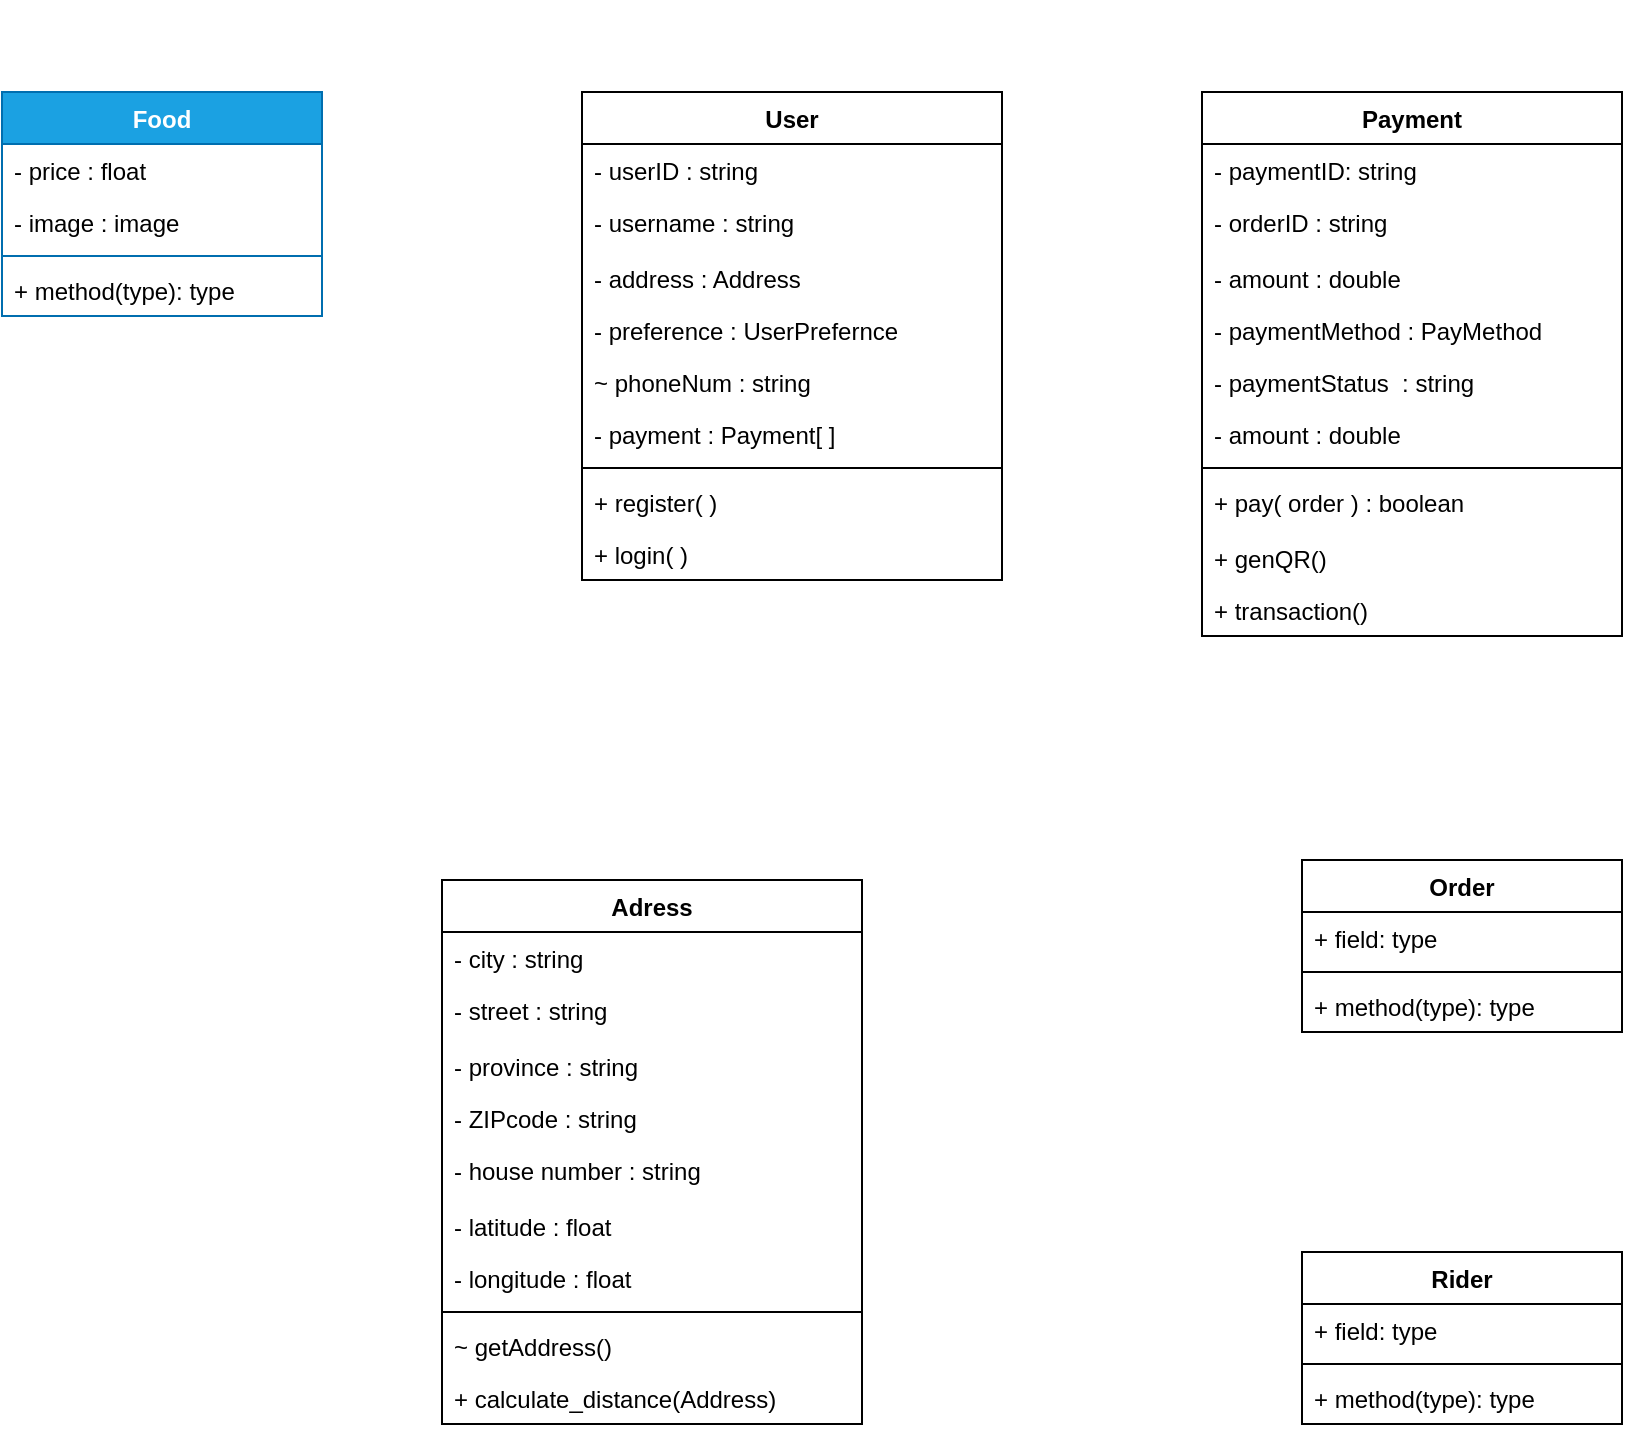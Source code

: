 <mxfile version="27.2.0">
  <diagram name="Page-1" id="9V9NyGJHSvx_J4O3z-Qf">
    <mxGraphModel dx="922" dy="858" grid="1" gridSize="10" guides="1" tooltips="1" connect="1" arrows="1" fold="1" page="1" pageScale="1" pageWidth="850" pageHeight="1100" math="0" shadow="0">
      <root>
        <mxCell id="0" />
        <mxCell id="1" parent="0" />
        <mxCell id="vaKcFGWtGVncHaMUVTSr-1" value="Food" style="swimlane;fontStyle=1;align=center;verticalAlign=top;childLayout=stackLayout;horizontal=1;startSize=26;horizontalStack=0;resizeParent=1;resizeParentMax=0;resizeLast=0;collapsible=1;marginBottom=0;whiteSpace=wrap;html=1;fillColor=#1ba1e2;fontColor=#ffffff;strokeColor=#006EAF;" vertex="1" parent="1">
          <mxGeometry x="70" y="96" width="160" height="112" as="geometry">
            <mxRectangle x="120" y="120" width="70" height="30" as="alternateBounds" />
          </mxGeometry>
        </mxCell>
        <mxCell id="vaKcFGWtGVncHaMUVTSr-8" value="&lt;div&gt;-&amp;nbsp;price : float&lt;/div&gt;" style="text;strokeColor=none;fillColor=none;align=left;verticalAlign=top;spacingLeft=4;spacingRight=4;overflow=hidden;rotatable=0;points=[[0,0.5],[1,0.5]];portConstraint=eastwest;whiteSpace=wrap;html=1;" vertex="1" parent="vaKcFGWtGVncHaMUVTSr-1">
          <mxGeometry y="26" width="160" height="26" as="geometry" />
        </mxCell>
        <mxCell id="vaKcFGWtGVncHaMUVTSr-14" value="- image : image" style="text;strokeColor=none;fillColor=none;align=left;verticalAlign=top;spacingLeft=4;spacingRight=4;overflow=hidden;rotatable=0;points=[[0,0.5],[1,0.5]];portConstraint=eastwest;whiteSpace=wrap;html=1;" vertex="1" parent="vaKcFGWtGVncHaMUVTSr-1">
          <mxGeometry y="52" width="160" height="26" as="geometry" />
        </mxCell>
        <mxCell id="vaKcFGWtGVncHaMUVTSr-3" value="" style="line;strokeWidth=1;fillColor=none;align=left;verticalAlign=middle;spacingTop=-1;spacingLeft=3;spacingRight=3;rotatable=0;labelPosition=right;points=[];portConstraint=eastwest;strokeColor=inherit;" vertex="1" parent="vaKcFGWtGVncHaMUVTSr-1">
          <mxGeometry y="78" width="160" height="8" as="geometry" />
        </mxCell>
        <mxCell id="vaKcFGWtGVncHaMUVTSr-4" value="+ method(type): type" style="text;strokeColor=none;fillColor=none;align=left;verticalAlign=top;spacingLeft=4;spacingRight=4;overflow=hidden;rotatable=0;points=[[0,0.5],[1,0.5]];portConstraint=eastwest;whiteSpace=wrap;html=1;" vertex="1" parent="vaKcFGWtGVncHaMUVTSr-1">
          <mxGeometry y="86" width="160" height="26" as="geometry" />
        </mxCell>
        <mxCell id="vaKcFGWtGVncHaMUVTSr-15" value="User" style="swimlane;fontStyle=1;align=center;verticalAlign=top;childLayout=stackLayout;horizontal=1;startSize=26;horizontalStack=0;resizeParent=1;resizeParentMax=0;resizeLast=0;collapsible=1;marginBottom=0;whiteSpace=wrap;html=1;" vertex="1" parent="1">
          <mxGeometry x="360" y="96" width="210" height="244" as="geometry" />
        </mxCell>
        <mxCell id="vaKcFGWtGVncHaMUVTSr-16" value="&lt;div&gt;- userID : string&lt;/div&gt;" style="text;strokeColor=none;fillColor=none;align=left;verticalAlign=top;spacingLeft=4;spacingRight=4;overflow=hidden;rotatable=0;points=[[0,0.5],[1,0.5]];portConstraint=eastwest;whiteSpace=wrap;html=1;" vertex="1" parent="vaKcFGWtGVncHaMUVTSr-15">
          <mxGeometry y="26" width="210" height="26" as="geometry" />
        </mxCell>
        <mxCell id="vaKcFGWtGVncHaMUVTSr-19" value="- username : string&lt;span style=&quot;white-space: pre;&quot;&gt;&#x9;&lt;/span&gt;" style="text;strokeColor=none;fillColor=none;align=left;verticalAlign=top;spacingLeft=4;spacingRight=4;overflow=hidden;rotatable=0;points=[[0,0.5],[1,0.5]];portConstraint=eastwest;whiteSpace=wrap;html=1;" vertex="1" parent="vaKcFGWtGVncHaMUVTSr-15">
          <mxGeometry y="52" width="210" height="28" as="geometry" />
        </mxCell>
        <mxCell id="vaKcFGWtGVncHaMUVTSr-21" value="&lt;div&gt;- address : Address&lt;/div&gt;&lt;div&gt;&lt;br&gt;&lt;/div&gt;" style="text;strokeColor=none;fillColor=none;align=left;verticalAlign=top;spacingLeft=4;spacingRight=4;overflow=hidden;rotatable=0;points=[[0,0.5],[1,0.5]];portConstraint=eastwest;whiteSpace=wrap;html=1;" vertex="1" parent="vaKcFGWtGVncHaMUVTSr-15">
          <mxGeometry y="80" width="210" height="26" as="geometry" />
        </mxCell>
        <mxCell id="vaKcFGWtGVncHaMUVTSr-23" value="&lt;div&gt;- preference : UserPrefernce&lt;/div&gt;" style="text;strokeColor=none;fillColor=none;align=left;verticalAlign=top;spacingLeft=4;spacingRight=4;overflow=hidden;rotatable=0;points=[[0,0.5],[1,0.5]];portConstraint=eastwest;whiteSpace=wrap;html=1;" vertex="1" parent="vaKcFGWtGVncHaMUVTSr-15">
          <mxGeometry y="106" width="210" height="26" as="geometry" />
        </mxCell>
        <mxCell id="vaKcFGWtGVncHaMUVTSr-43" value="&lt;div&gt;~ phoneNum : string&lt;/div&gt;" style="text;strokeColor=none;fillColor=none;align=left;verticalAlign=top;spacingLeft=4;spacingRight=4;overflow=hidden;rotatable=0;points=[[0,0.5],[1,0.5]];portConstraint=eastwest;whiteSpace=wrap;html=1;" vertex="1" parent="vaKcFGWtGVncHaMUVTSr-15">
          <mxGeometry y="132" width="210" height="26" as="geometry" />
        </mxCell>
        <mxCell id="vaKcFGWtGVncHaMUVTSr-47" value="- payment : Payment[ ]" style="text;strokeColor=none;fillColor=none;align=left;verticalAlign=top;spacingLeft=4;spacingRight=4;overflow=hidden;rotatable=0;points=[[0,0.5],[1,0.5]];portConstraint=eastwest;whiteSpace=wrap;html=1;" vertex="1" parent="vaKcFGWtGVncHaMUVTSr-15">
          <mxGeometry y="158" width="210" height="26" as="geometry" />
        </mxCell>
        <mxCell id="vaKcFGWtGVncHaMUVTSr-17" value="" style="line;strokeWidth=1;fillColor=none;align=left;verticalAlign=middle;spacingTop=-1;spacingLeft=3;spacingRight=3;rotatable=0;labelPosition=right;points=[];portConstraint=eastwest;strokeColor=inherit;" vertex="1" parent="vaKcFGWtGVncHaMUVTSr-15">
          <mxGeometry y="184" width="210" height="8" as="geometry" />
        </mxCell>
        <mxCell id="vaKcFGWtGVncHaMUVTSr-18" value="&lt;div&gt;+ register( )&lt;/div&gt;" style="text;strokeColor=none;fillColor=none;align=left;verticalAlign=top;spacingLeft=4;spacingRight=4;overflow=hidden;rotatable=0;points=[[0,0.5],[1,0.5]];portConstraint=eastwest;whiteSpace=wrap;html=1;" vertex="1" parent="vaKcFGWtGVncHaMUVTSr-15">
          <mxGeometry y="192" width="210" height="26" as="geometry" />
        </mxCell>
        <mxCell id="vaKcFGWtGVncHaMUVTSr-44" value="+ login( )" style="text;strokeColor=none;fillColor=none;align=left;verticalAlign=top;spacingLeft=4;spacingRight=4;overflow=hidden;rotatable=0;points=[[0,0.5],[1,0.5]];portConstraint=eastwest;whiteSpace=wrap;html=1;" vertex="1" parent="vaKcFGWtGVncHaMUVTSr-15">
          <mxGeometry y="218" width="210" height="26" as="geometry" />
        </mxCell>
        <mxCell id="vaKcFGWtGVncHaMUVTSr-31" value="Adress" style="swimlane;fontStyle=1;align=center;verticalAlign=top;childLayout=stackLayout;horizontal=1;startSize=26;horizontalStack=0;resizeParent=1;resizeParentMax=0;resizeLast=0;collapsible=1;marginBottom=0;whiteSpace=wrap;html=1;" vertex="1" parent="1">
          <mxGeometry x="290" y="490" width="210" height="272" as="geometry" />
        </mxCell>
        <mxCell id="vaKcFGWtGVncHaMUVTSr-32" value="&lt;div&gt;- city : string&lt;/div&gt;" style="text;strokeColor=none;fillColor=none;align=left;verticalAlign=top;spacingLeft=4;spacingRight=4;overflow=hidden;rotatable=0;points=[[0,0.5],[1,0.5]];portConstraint=eastwest;whiteSpace=wrap;html=1;" vertex="1" parent="vaKcFGWtGVncHaMUVTSr-31">
          <mxGeometry y="26" width="210" height="26" as="geometry" />
        </mxCell>
        <mxCell id="vaKcFGWtGVncHaMUVTSr-33" value="- street : string" style="text;strokeColor=none;fillColor=none;align=left;verticalAlign=top;spacingLeft=4;spacingRight=4;overflow=hidden;rotatable=0;points=[[0,0.5],[1,0.5]];portConstraint=eastwest;whiteSpace=wrap;html=1;" vertex="1" parent="vaKcFGWtGVncHaMUVTSr-31">
          <mxGeometry y="52" width="210" height="28" as="geometry" />
        </mxCell>
        <mxCell id="vaKcFGWtGVncHaMUVTSr-34" value="- province : string" style="text;strokeColor=none;fillColor=none;align=left;verticalAlign=top;spacingLeft=4;spacingRight=4;overflow=hidden;rotatable=0;points=[[0,0.5],[1,0.5]];portConstraint=eastwest;whiteSpace=wrap;html=1;" vertex="1" parent="vaKcFGWtGVncHaMUVTSr-31">
          <mxGeometry y="80" width="210" height="26" as="geometry" />
        </mxCell>
        <mxCell id="vaKcFGWtGVncHaMUVTSr-35" value="&lt;div&gt;- ZIPcode : string&lt;/div&gt;" style="text;strokeColor=none;fillColor=none;align=left;verticalAlign=top;spacingLeft=4;spacingRight=4;overflow=hidden;rotatable=0;points=[[0,0.5],[1,0.5]];portConstraint=eastwest;whiteSpace=wrap;html=1;" vertex="1" parent="vaKcFGWtGVncHaMUVTSr-31">
          <mxGeometry y="106" width="210" height="26" as="geometry" />
        </mxCell>
        <mxCell id="vaKcFGWtGVncHaMUVTSr-36" value="&lt;div&gt;- house number : string&lt;/div&gt;" style="text;strokeColor=none;fillColor=none;align=left;verticalAlign=top;spacingLeft=4;spacingRight=4;overflow=hidden;rotatable=0;points=[[0,0.5],[1,0.5]];portConstraint=eastwest;whiteSpace=wrap;html=1;" vertex="1" parent="vaKcFGWtGVncHaMUVTSr-31">
          <mxGeometry y="132" width="210" height="28" as="geometry" />
        </mxCell>
        <mxCell id="vaKcFGWtGVncHaMUVTSr-37" value="- latitude : float" style="text;strokeColor=none;fillColor=none;align=left;verticalAlign=top;spacingLeft=4;spacingRight=4;overflow=hidden;rotatable=0;points=[[0,0.5],[1,0.5]];portConstraint=eastwest;whiteSpace=wrap;html=1;" vertex="1" parent="vaKcFGWtGVncHaMUVTSr-31">
          <mxGeometry y="160" width="210" height="26" as="geometry" />
        </mxCell>
        <mxCell id="vaKcFGWtGVncHaMUVTSr-38" value="- longitude : float" style="text;strokeColor=none;fillColor=none;align=left;verticalAlign=top;spacingLeft=4;spacingRight=4;overflow=hidden;rotatable=0;points=[[0,0.5],[1,0.5]];portConstraint=eastwest;whiteSpace=wrap;html=1;" vertex="1" parent="vaKcFGWtGVncHaMUVTSr-31">
          <mxGeometry y="186" width="210" height="26" as="geometry" />
        </mxCell>
        <mxCell id="vaKcFGWtGVncHaMUVTSr-39" value="" style="line;strokeWidth=1;fillColor=none;align=left;verticalAlign=middle;spacingTop=-1;spacingLeft=3;spacingRight=3;rotatable=0;labelPosition=right;points=[];portConstraint=eastwest;strokeColor=inherit;" vertex="1" parent="vaKcFGWtGVncHaMUVTSr-31">
          <mxGeometry y="212" width="210" height="8" as="geometry" />
        </mxCell>
        <mxCell id="vaKcFGWtGVncHaMUVTSr-40" value="&lt;div&gt;~ getAddress()&lt;/div&gt;&lt;div&gt;&lt;br&gt;&lt;/div&gt;" style="text;strokeColor=none;fillColor=none;align=left;verticalAlign=top;spacingLeft=4;spacingRight=4;overflow=hidden;rotatable=0;points=[[0,0.5],[1,0.5]];portConstraint=eastwest;whiteSpace=wrap;html=1;" vertex="1" parent="vaKcFGWtGVncHaMUVTSr-31">
          <mxGeometry y="220" width="210" height="26" as="geometry" />
        </mxCell>
        <mxCell id="vaKcFGWtGVncHaMUVTSr-41" value="+ calculate_distance(Address)" style="text;strokeColor=none;fillColor=none;align=left;verticalAlign=top;spacingLeft=4;spacingRight=4;overflow=hidden;rotatable=0;points=[[0,0.5],[1,0.5]];portConstraint=eastwest;whiteSpace=wrap;html=1;" vertex="1" parent="vaKcFGWtGVncHaMUVTSr-31">
          <mxGeometry y="246" width="210" height="26" as="geometry" />
        </mxCell>
        <mxCell id="vaKcFGWtGVncHaMUVTSr-48" value="Payment" style="swimlane;fontStyle=1;align=center;verticalAlign=top;childLayout=stackLayout;horizontal=1;startSize=26;horizontalStack=0;resizeParent=1;resizeParentMax=0;resizeLast=0;collapsible=1;marginBottom=0;whiteSpace=wrap;html=1;" vertex="1" parent="1">
          <mxGeometry x="670" y="96" width="210" height="272" as="geometry" />
        </mxCell>
        <mxCell id="vaKcFGWtGVncHaMUVTSr-49" value="- paymentID: string" style="text;strokeColor=none;fillColor=none;align=left;verticalAlign=top;spacingLeft=4;spacingRight=4;overflow=hidden;rotatable=0;points=[[0,0.5],[1,0.5]];portConstraint=eastwest;whiteSpace=wrap;html=1;" vertex="1" parent="vaKcFGWtGVncHaMUVTSr-48">
          <mxGeometry y="26" width="210" height="26" as="geometry" />
        </mxCell>
        <mxCell id="vaKcFGWtGVncHaMUVTSr-50" value="- orderID : string" style="text;strokeColor=none;fillColor=none;align=left;verticalAlign=top;spacingLeft=4;spacingRight=4;overflow=hidden;rotatable=0;points=[[0,0.5],[1,0.5]];portConstraint=eastwest;whiteSpace=wrap;html=1;" vertex="1" parent="vaKcFGWtGVncHaMUVTSr-48">
          <mxGeometry y="52" width="210" height="28" as="geometry" />
        </mxCell>
        <mxCell id="vaKcFGWtGVncHaMUVTSr-53" value="- amount : double" style="text;strokeColor=none;fillColor=none;align=left;verticalAlign=top;spacingLeft=4;spacingRight=4;overflow=hidden;rotatable=0;points=[[0,0.5],[1,0.5]];portConstraint=eastwest;whiteSpace=wrap;html=1;" vertex="1" parent="vaKcFGWtGVncHaMUVTSr-48">
          <mxGeometry y="80" width="210" height="26" as="geometry" />
        </mxCell>
        <mxCell id="vaKcFGWtGVncHaMUVTSr-61" value="- paymentMethod : PayMethod" style="text;strokeColor=none;fillColor=none;align=left;verticalAlign=top;spacingLeft=4;spacingRight=4;overflow=hidden;rotatable=0;points=[[0,0.5],[1,0.5]];portConstraint=eastwest;whiteSpace=wrap;html=1;" vertex="1" parent="vaKcFGWtGVncHaMUVTSr-48">
          <mxGeometry y="106" width="210" height="26" as="geometry" />
        </mxCell>
        <mxCell id="vaKcFGWtGVncHaMUVTSr-62" value="- paymentStatus&amp;nbsp; : string" style="text;strokeColor=none;fillColor=none;align=left;verticalAlign=top;spacingLeft=4;spacingRight=4;overflow=hidden;rotatable=0;points=[[0,0.5],[1,0.5]];portConstraint=eastwest;whiteSpace=wrap;html=1;" vertex="1" parent="vaKcFGWtGVncHaMUVTSr-48">
          <mxGeometry y="132" width="210" height="26" as="geometry" />
        </mxCell>
        <mxCell id="vaKcFGWtGVncHaMUVTSr-63" value="- amount : double" style="text;strokeColor=none;fillColor=none;align=left;verticalAlign=top;spacingLeft=4;spacingRight=4;overflow=hidden;rotatable=0;points=[[0,0.5],[1,0.5]];portConstraint=eastwest;whiteSpace=wrap;html=1;" vertex="1" parent="vaKcFGWtGVncHaMUVTSr-48">
          <mxGeometry y="158" width="210" height="26" as="geometry" />
        </mxCell>
        <mxCell id="vaKcFGWtGVncHaMUVTSr-55" value="" style="line;strokeWidth=1;fillColor=none;align=left;verticalAlign=middle;spacingTop=-1;spacingLeft=3;spacingRight=3;rotatable=0;labelPosition=right;points=[];portConstraint=eastwest;strokeColor=inherit;" vertex="1" parent="vaKcFGWtGVncHaMUVTSr-48">
          <mxGeometry y="184" width="210" height="8" as="geometry" />
        </mxCell>
        <mxCell id="vaKcFGWtGVncHaMUVTSr-56" value="+ pay( order ) : boolean" style="text;strokeColor=none;fillColor=none;align=left;verticalAlign=top;spacingLeft=4;spacingRight=4;overflow=hidden;rotatable=0;points=[[0,0.5],[1,0.5]];portConstraint=eastwest;whiteSpace=wrap;html=1;" vertex="1" parent="vaKcFGWtGVncHaMUVTSr-48">
          <mxGeometry y="192" width="210" height="28" as="geometry" />
        </mxCell>
        <mxCell id="vaKcFGWtGVncHaMUVTSr-64" value="+ genQR()" style="text;strokeColor=none;fillColor=none;align=left;verticalAlign=top;spacingLeft=4;spacingRight=4;overflow=hidden;rotatable=0;points=[[0,0.5],[1,0.5]];portConstraint=eastwest;whiteSpace=wrap;html=1;" vertex="1" parent="vaKcFGWtGVncHaMUVTSr-48">
          <mxGeometry y="220" width="210" height="26" as="geometry" />
        </mxCell>
        <mxCell id="vaKcFGWtGVncHaMUVTSr-57" value="+ transaction()" style="text;strokeColor=none;fillColor=none;align=left;verticalAlign=top;spacingLeft=4;spacingRight=4;overflow=hidden;rotatable=0;points=[[0,0.5],[1,0.5]];portConstraint=eastwest;whiteSpace=wrap;html=1;" vertex="1" parent="vaKcFGWtGVncHaMUVTSr-48">
          <mxGeometry y="246" width="210" height="26" as="geometry" />
        </mxCell>
        <mxCell id="vaKcFGWtGVncHaMUVTSr-65" value="&amp;nbsp;" style="text;whiteSpace=wrap;html=1;" vertex="1" parent="1">
          <mxGeometry x="150" y="50" width="40" height="40" as="geometry" />
        </mxCell>
        <mxCell id="vaKcFGWtGVncHaMUVTSr-66" value="Order" style="swimlane;fontStyle=1;align=center;verticalAlign=top;childLayout=stackLayout;horizontal=1;startSize=26;horizontalStack=0;resizeParent=1;resizeParentMax=0;resizeLast=0;collapsible=1;marginBottom=0;whiteSpace=wrap;html=1;" vertex="1" parent="1">
          <mxGeometry x="720" y="480" width="160" height="86" as="geometry" />
        </mxCell>
        <mxCell id="vaKcFGWtGVncHaMUVTSr-67" value="+ field: type" style="text;strokeColor=none;fillColor=none;align=left;verticalAlign=top;spacingLeft=4;spacingRight=4;overflow=hidden;rotatable=0;points=[[0,0.5],[1,0.5]];portConstraint=eastwest;whiteSpace=wrap;html=1;" vertex="1" parent="vaKcFGWtGVncHaMUVTSr-66">
          <mxGeometry y="26" width="160" height="26" as="geometry" />
        </mxCell>
        <mxCell id="vaKcFGWtGVncHaMUVTSr-68" value="" style="line;strokeWidth=1;fillColor=none;align=left;verticalAlign=middle;spacingTop=-1;spacingLeft=3;spacingRight=3;rotatable=0;labelPosition=right;points=[];portConstraint=eastwest;strokeColor=inherit;" vertex="1" parent="vaKcFGWtGVncHaMUVTSr-66">
          <mxGeometry y="52" width="160" height="8" as="geometry" />
        </mxCell>
        <mxCell id="vaKcFGWtGVncHaMUVTSr-69" value="+ method(type): type" style="text;strokeColor=none;fillColor=none;align=left;verticalAlign=top;spacingLeft=4;spacingRight=4;overflow=hidden;rotatable=0;points=[[0,0.5],[1,0.5]];portConstraint=eastwest;whiteSpace=wrap;html=1;" vertex="1" parent="vaKcFGWtGVncHaMUVTSr-66">
          <mxGeometry y="60" width="160" height="26" as="geometry" />
        </mxCell>
        <mxCell id="vaKcFGWtGVncHaMUVTSr-70" value="Rider" style="swimlane;fontStyle=1;align=center;verticalAlign=top;childLayout=stackLayout;horizontal=1;startSize=26;horizontalStack=0;resizeParent=1;resizeParentMax=0;resizeLast=0;collapsible=1;marginBottom=0;whiteSpace=wrap;html=1;" vertex="1" parent="1">
          <mxGeometry x="720" y="676" width="160" height="86" as="geometry" />
        </mxCell>
        <mxCell id="vaKcFGWtGVncHaMUVTSr-71" value="+ field: type" style="text;strokeColor=none;fillColor=none;align=left;verticalAlign=top;spacingLeft=4;spacingRight=4;overflow=hidden;rotatable=0;points=[[0,0.5],[1,0.5]];portConstraint=eastwest;whiteSpace=wrap;html=1;" vertex="1" parent="vaKcFGWtGVncHaMUVTSr-70">
          <mxGeometry y="26" width="160" height="26" as="geometry" />
        </mxCell>
        <mxCell id="vaKcFGWtGVncHaMUVTSr-72" value="" style="line;strokeWidth=1;fillColor=none;align=left;verticalAlign=middle;spacingTop=-1;spacingLeft=3;spacingRight=3;rotatable=0;labelPosition=right;points=[];portConstraint=eastwest;strokeColor=inherit;" vertex="1" parent="vaKcFGWtGVncHaMUVTSr-70">
          <mxGeometry y="52" width="160" height="8" as="geometry" />
        </mxCell>
        <mxCell id="vaKcFGWtGVncHaMUVTSr-73" value="+ method(type): type" style="text;strokeColor=none;fillColor=none;align=left;verticalAlign=top;spacingLeft=4;spacingRight=4;overflow=hidden;rotatable=0;points=[[0,0.5],[1,0.5]];portConstraint=eastwest;whiteSpace=wrap;html=1;" vertex="1" parent="vaKcFGWtGVncHaMUVTSr-70">
          <mxGeometry y="60" width="160" height="26" as="geometry" />
        </mxCell>
      </root>
    </mxGraphModel>
  </diagram>
</mxfile>
